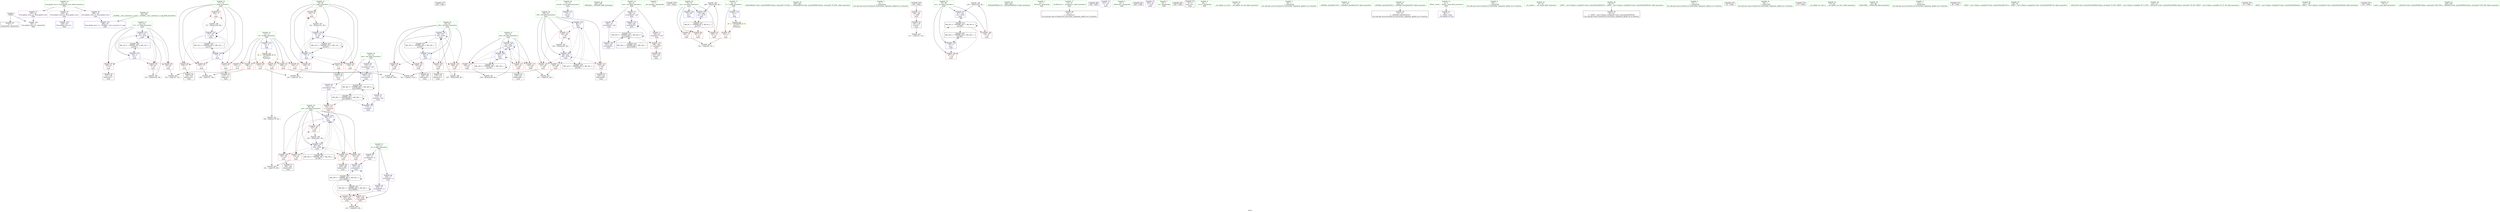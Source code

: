 digraph "SVFG" {
	label="SVFG";

	Node0x55aa96097b70 [shape=record,color=grey,label="{NodeID: 0\nNullPtr}"];
	Node0x55aa96097b70 -> Node0x55aa960b64d0[style=solid];
	Node0x55aa96097b70 -> Node0x55aa960bc410[style=solid];
	Node0x55aa960b6770 [shape=record,color=red,label="{NodeID: 97\n156\<--81\n\<--i17\nmain\n}"];
	Node0x55aa960b6770 -> Node0x55aa960b78f0[style=solid];
	Node0x55aa9609a630 [shape=record,color=green,label="{NodeID: 14\n11\<--12\nN\<--N_field_insensitive\nGlob }"];
	Node0x55aa9609a630 -> Node0x55aa960b8d00[style=solid];
	Node0x55aa9609a630 -> Node0x55aa960b8dd0[style=solid];
	Node0x55aa9609a630 -> Node0x55aa960b8ea0[style=solid];
	Node0x55aa9609a630 -> Node0x55aa960b8f70[style=solid];
	Node0x55aa9609a630 -> Node0x55aa960b9040[style=solid];
	Node0x55aa9609a630 -> Node0x55aa960b9110[style=solid];
	Node0x55aa9609a630 -> Node0x55aa960bc110[style=solid];
	Node0x55aa960e2500 [shape=record,color=black,label="{NodeID: 277\n248 = PHI()\n}"];
	Node0x55aa960b9e90 [shape=record,color=grey,label="{NodeID: 194\n163 = Binary(162, 98, )\n}"];
	Node0x55aa960b9e90 -> Node0x55aa960bcd30[style=solid];
	Node0x55aa960b72d0 [shape=record,color=red,label="{NodeID: 111\n220\<--89\n\<--i50\nmain\n}"];
	Node0x55aa960b72d0 -> Node0x55aa960ba910[style=solid];
	Node0x55aa96098e60 [shape=record,color=green,label="{NodeID: 28\n73\<--74\nretval\<--retval_field_insensitive\nmain\n}"];
	Node0x55aa96098e60 -> Node0x55aa960bc510[style=solid];
	Node0x55aa960c2540 [shape=record,color=grey,label="{NodeID: 208\n231 = cmp(226, 230, )\n}"];
	Node0x55aa960bc310 [shape=record,color=blue,label="{NodeID: 125\n296\<--30\nllvm.global_ctors_1\<--_GLOBAL__sub_I_marcina_0_1.cpp\nGlob }"];
	Node0x55aa960b60d0 [shape=record,color=green,label="{NodeID: 42\n253\<--254\n_ZNSolsEi\<--_ZNSolsEi_field_insensitive\n}"];
	Node0x55aa960bced0 [shape=record,color=blue,label="{NodeID: 139\n85\<--175\nj30\<--\nmain\n}"];
	Node0x55aa960bced0 -> Node0x55aa960b6c50[style=dashed];
	Node0x55aa960bced0 -> Node0x55aa960b6d20[style=dashed];
	Node0x55aa960bced0 -> Node0x55aa960b6df0[style=dashed];
	Node0x55aa960bced0 -> Node0x55aa960b6ec0[style=dashed];
	Node0x55aa960bced0 -> Node0x55aa960b6f90[style=dashed];
	Node0x55aa960bced0 -> Node0x55aa960bced0[style=dashed];
	Node0x55aa960bced0 -> Node0x55aa960bd140[style=dashed];
	Node0x55aa960bced0 -> Node0x55aa960cea20[style=dashed];
	Node0x55aa960b79c0 [shape=record,color=black,label="{NodeID: 56\n173\<--172\nidxprom31\<--\nmain\n}"];
	Node0x55aa960b8520 [shape=record,color=purple,label="{NodeID: 70\n158\<--20\narrayidx22\<--wol\nmain\n}"];
	Node0x55aa960b8520 -> Node0x55aa960bcc60[style=solid];
	Node0x55aa960b9110 [shape=record,color=red,label="{NodeID: 84\n214\<--11\n\<--N\nmain\n}"];
	Node0x55aa960b9110 -> Node0x55aa960c2240[style=solid];
	Node0x55aa96096c80 [shape=record,color=green,label="{NodeID: 1\n7\<--1\n__dso_handle\<--dummyObj\nGlob }"];
	Node0x55aa960b6840 [shape=record,color=red,label="{NodeID: 98\n162\<--81\n\<--i17\nmain\n}"];
	Node0x55aa960b6840 -> Node0x55aa960b9e90[style=solid];
	Node0x55aa9609a700 [shape=record,color=green,label="{NodeID: 15\n13\<--14\np\<--p_field_insensitive\nGlob }"];
	Node0x55aa9609a700 -> Node0x55aa960b8040[style=solid];
	Node0x55aa9609a700 -> Node0x55aa960b8110[style=solid];
	Node0x55aa9609a700 -> Node0x55aa960b81e0[style=solid];
	Node0x55aa960e2660 [shape=record,color=black,label="{NodeID: 278\n252 = PHI()\n}"];
	Node0x55aa960ba010 [shape=record,color=grey,label="{NodeID: 195\n266 = Binary(265, 98, )\n}"];
	Node0x55aa960ba010 -> Node0x55aa960bd7c0[style=solid];
	Node0x55aa960b73a0 [shape=record,color=red,label="{NodeID: 112\n223\<--89\n\<--i50\nmain\n}"];
	Node0x55aa960b73a0 -> Node0x55aa960b7dd0[style=solid];
	Node0x55aa96098f30 [shape=record,color=green,label="{NodeID: 29\n75\<--76\ncas\<--cas_field_insensitive\nmain\n}"];
	Node0x55aa96098f30 -> Node0x55aa960b91e0[style=solid];
	Node0x55aa96098f30 -> Node0x55aa960b92b0[style=solid];
	Node0x55aa96098f30 -> Node0x55aa960b9380[style=solid];
	Node0x55aa96098f30 -> Node0x55aa960bc5e0[style=solid];
	Node0x55aa96098f30 -> Node0x55aa960bd7c0[style=solid];
	Node0x55aa960bc410 [shape=record,color=blue, style = dotted,label="{NodeID: 126\n297\<--3\nllvm.global_ctors_2\<--dummyVal\nGlob }"];
	Node0x55aa960b61d0 [shape=record,color=green,label="{NodeID: 43\n260\<--261\n_ZSt4endlIcSt11char_traitsIcEERSt13basic_ostreamIT_T0_ES6_\<--_ZSt4endlIcSt11char_traitsIcEERSt13basic_ostreamIT_T0_ES6__field_insensitive\n}"];
	Node0x55aa960cd120 [shape=record,color=black,label="{NodeID: 223\nMR_8V_3 = PHI(MR_8V_4, MR_8V_2, )\npts\{76 \}\n}"];
	Node0x55aa960cd120 -> Node0x55aa960b91e0[style=dashed];
	Node0x55aa960cd120 -> Node0x55aa960b92b0[style=dashed];
	Node0x55aa960cd120 -> Node0x55aa960b9380[style=dashed];
	Node0x55aa960cd120 -> Node0x55aa960bd7c0[style=dashed];
	Node0x55aa960bcfa0 [shape=record,color=blue,label="{NodeID: 140\n191\<--193\narrayidx40\<--\nmain\n}"];
	Node0x55aa960bcfa0 -> Node0x55aa960c9a20[style=dashed];
	Node0x55aa960b7a90 [shape=record,color=black,label="{NodeID: 57\n184\<--183\nidxprom36\<--\nmain\n}"];
	Node0x55aa960b85f0 [shape=record,color=purple,label="{NodeID: 71\n185\<--20\narrayidx37\<--wol\nmain\n}"];
	Node0x55aa960b85f0 -> Node0x55aa960bbda0[style=solid];
	Node0x55aa960b91e0 [shape=record,color=red,label="{NodeID: 85\n100\<--75\n\<--cas\nmain\n}"];
	Node0x55aa960b91e0 -> Node0x55aa960c1f40[style=solid];
	Node0x55aa96097ed0 [shape=record,color=green,label="{NodeID: 2\n9\<--1\n\<--dummyObj\nCan only get source location for instruction, argument, global var or function.}"];
	Node0x55aa960b6910 [shape=record,color=red,label="{NodeID: 99\n168\<--83\n\<--i26\nmain\n}"];
	Node0x55aa960b6910 -> Node0x55aa960ba610[style=solid];
	Node0x55aa96099950 [shape=record,color=green,label="{NodeID: 16\n15\<--16\nlast\<--last_field_insensitive\nGlob }"];
	Node0x55aa96099950 -> Node0x55aa960b82b0[style=solid];
	Node0x55aa96099950 -> Node0x55aa960b8380[style=solid];
	Node0x55aa96099950 -> Node0x55aa960b8450[style=solid];
	Node0x55aa960e2760 [shape=record,color=black,label="{NodeID: 279\n126 = PHI()\n}"];
	Node0x55aa960e2760 -> Node0x55aa960bbc00[style=solid];
	Node0x55aa960ba190 [shape=record,color=grey,label="{NodeID: 196\n234 = Binary(233, 98, )\n}"];
	Node0x55aa960ba190 -> Node0x55aa960bd550[style=solid];
	Node0x55aa960b7470 [shape=record,color=red,label="{NodeID: 113\n243\<--89\n\<--i50\nmain\n}"];
	Node0x55aa960b7470 -> Node0x55aa960b9b90[style=solid];
	Node0x55aa96099000 [shape=record,color=green,label="{NodeID: 30\n77\<--78\ni\<--i_field_insensitive\nmain\n}"];
	Node0x55aa96099000 -> Node0x55aa960b9450[style=solid];
	Node0x55aa96099000 -> Node0x55aa960b9520[style=solid];
	Node0x55aa96099000 -> Node0x55aa960b95f0[style=solid];
	Node0x55aa96099000 -> Node0x55aa960b96c0[style=solid];
	Node0x55aa96099000 -> Node0x55aa960bc6b0[style=solid];
	Node0x55aa96099000 -> Node0x55aa960bcac0[style=solid];
	Node0x55aa960bc510 [shape=record,color=blue,label="{NodeID: 127\n73\<--9\nretval\<--\nmain\n}"];
	Node0x55aa960b62d0 [shape=record,color=green,label="{NodeID: 44\n262\<--263\n_ZNSolsEPFRSoS_E\<--_ZNSolsEPFRSoS_E_field_insensitive\n}"];
	Node0x55aa960cd620 [shape=record,color=black,label="{NodeID: 224\nMR_10V_2 = PHI(MR_10V_4, MR_10V_1, )\npts\{78 \}\n}"];
	Node0x55aa960cd620 -> Node0x55aa960bc6b0[style=dashed];
	Node0x55aa960bd070 [shape=record,color=blue,label="{NodeID: 141\n197\<--194\narrayidx42\<--\nmain\n}"];
	Node0x55aa960bd070 -> Node0x55aa960d1120[style=dashed];
	Node0x55aa960b7b60 [shape=record,color=black,label="{NodeID: 58\n187\<--186\ntobool\<--\nmain\n}"];
	Node0x55aa960b86c0 [shape=record,color=purple,label="{NodeID: 72\n191\<--20\narrayidx40\<--wol\nmain\n}"];
	Node0x55aa960b86c0 -> Node0x55aa960bcfa0[style=solid];
	Node0x55aa960b92b0 [shape=record,color=red,label="{NodeID: 86\n251\<--75\n\<--cas\nmain\n}"];
	Node0x55aa96098970 [shape=record,color=green,label="{NodeID: 3\n22\<--1\n_ZSt3cin\<--dummyObj\nGlob }"];
	Node0x55aa960b69e0 [shape=record,color=red,label="{NodeID: 100\n172\<--83\n\<--i26\nmain\n}"];
	Node0x55aa960b69e0 -> Node0x55aa960b79c0[style=solid];
	Node0x55aa96099a20 [shape=record,color=green,label="{NodeID: 17\n17\<--19\n_Z1sB5cxx11\<--_Z1sB5cxx11_field_insensitive\nGlob }"];
	Node0x55aa96099a20 -> Node0x55aa960994b0[style=solid];
	Node0x55aa960e2860 [shape=record,color=black,label="{NodeID: 280\n256 = PHI()\n}"];
	Node0x55aa960ba310 [shape=record,color=grey,label="{NodeID: 197\n239 = Binary(238, 98, )\n}"];
	Node0x55aa960ba310 -> Node0x55aa960bd620[style=solid];
	Node0x55aa960b7540 [shape=record,color=red,label="{NodeID: 114\n219\<--91\n\<--j54\nmain\n}"];
	Node0x55aa960b7540 -> Node0x55aa960ba910[style=solid];
	Node0x55aa960990d0 [shape=record,color=green,label="{NodeID: 31\n79\<--80\nj\<--j_field_insensitive\nmain\n}"];
	Node0x55aa960990d0 -> Node0x55aa960b9790[style=solid];
	Node0x55aa960990d0 -> Node0x55aa960b9860[style=solid];
	Node0x55aa960990d0 -> Node0x55aa960b9930[style=solid];
	Node0x55aa960990d0 -> Node0x55aa960b9a00[style=solid];
	Node0x55aa960990d0 -> Node0x55aa960bc850[style=solid];
	Node0x55aa960990d0 -> Node0x55aa960bc9f0[style=solid];
	Node0x55aa960bc5e0 [shape=record,color=blue,label="{NodeID: 128\n75\<--98\ncas\<--\nmain\n}"];
	Node0x55aa960bc5e0 -> Node0x55aa960cd120[style=dashed];
	Node0x55aa960b63d0 [shape=record,color=green,label="{NodeID: 45\n30\<--290\n_GLOBAL__sub_I_marcina_0_1.cpp\<--_GLOBAL__sub_I_marcina_0_1.cpp_field_insensitive\n}"];
	Node0x55aa960b63d0 -> Node0x55aa960bc310[style=solid];
	Node0x55aa960cdb20 [shape=record,color=black,label="{NodeID: 225\nMR_12V_2 = PHI(MR_12V_3, MR_12V_1, )\npts\{80 \}\n}"];
	Node0x55aa960cdb20 -> Node0x55aa960bc850[style=dashed];
	Node0x55aa960cdb20 -> Node0x55aa960cdb20[style=dashed];
	Node0x55aa960bd140 [shape=record,color=blue,label="{NodeID: 142\n85\<--202\nj30\<--inc45\nmain\n}"];
	Node0x55aa960bd140 -> Node0x55aa960b6c50[style=dashed];
	Node0x55aa960bd140 -> Node0x55aa960b6d20[style=dashed];
	Node0x55aa960bd140 -> Node0x55aa960b6df0[style=dashed];
	Node0x55aa960bd140 -> Node0x55aa960b6ec0[style=dashed];
	Node0x55aa960bd140 -> Node0x55aa960b6f90[style=dashed];
	Node0x55aa960bd140 -> Node0x55aa960bced0[style=dashed];
	Node0x55aa960bd140 -> Node0x55aa960bd140[style=dashed];
	Node0x55aa960bd140 -> Node0x55aa960cea20[style=dashed];
	Node0x55aa960b7c30 [shape=record,color=black,label="{NodeID: 59\n190\<--189\nidxprom39\<--\nmain\n}"];
	Node0x55aa960b8790 [shape=record,color=purple,label="{NodeID: 73\n247\<--24\n\<--.str\nmain\n}"];
	Node0x55aa960b9380 [shape=record,color=red,label="{NodeID: 87\n265\<--75\n\<--cas\nmain\n}"];
	Node0x55aa960b9380 -> Node0x55aa960ba010[style=solid];
	Node0x55aa96097d10 [shape=record,color=green,label="{NodeID: 4\n23\<--1\n_ZSt4cout\<--dummyObj\nGlob }"];
	Node0x55aa960b6ab0 [shape=record,color=red,label="{NodeID: 101\n195\<--83\n\<--i26\nmain\n}"];
	Node0x55aa960b6ab0 -> Node0x55aa960b7d00[style=solid];
	Node0x55aa96099af0 [shape=record,color=green,label="{NodeID: 18\n20\<--21\nwol\<--wol_field_insensitive\nGlob }"];
	Node0x55aa96099af0 -> Node0x55aa960b8520[style=solid];
	Node0x55aa96099af0 -> Node0x55aa960b85f0[style=solid];
	Node0x55aa96099af0 -> Node0x55aa960b86c0[style=solid];
	Node0x55aa960e2960 [shape=record,color=black,label="{NodeID: 281\n258 = PHI()\n}"];
	Node0x55aa960ba490 [shape=record,color=grey,label="{NodeID: 198\n147 = Binary(146, 98, )\n}"];
	Node0x55aa960ba490 -> Node0x55aa960bcac0[style=solid];
	Node0x55aa960b7610 [shape=record,color=red,label="{NodeID: 115\n227\<--91\n\<--j54\nmain\n}"];
	Node0x55aa960b7610 -> Node0x55aa960b7ea0[style=solid];
	Node0x55aa960991a0 [shape=record,color=green,label="{NodeID: 32\n81\<--82\ni17\<--i17_field_insensitive\nmain\n}"];
	Node0x55aa960991a0 -> Node0x55aa960b66a0[style=solid];
	Node0x55aa960991a0 -> Node0x55aa960b6770[style=solid];
	Node0x55aa960991a0 -> Node0x55aa960b6840[style=solid];
	Node0x55aa960991a0 -> Node0x55aa960bcb90[style=solid];
	Node0x55aa960991a0 -> Node0x55aa960bcd30[style=solid];
	Node0x55aa960c9a20 [shape=record,color=black,label="{NodeID: 212\nMR_30V_5 = PHI(MR_30V_7, MR_30V_3, )\npts\{210000 \}\n}"];
	Node0x55aa960c9a20 -> Node0x55aa960bbda0[style=dashed];
	Node0x55aa960c9a20 -> Node0x55aa960bcfa0[style=dashed];
	Node0x55aa960c9a20 -> Node0x55aa960c9a20[style=dashed];
	Node0x55aa960c9a20 -> Node0x55aa960d0c20[style=dashed];
	Node0x55aa960bc6b0 [shape=record,color=blue,label="{NodeID: 129\n77\<--9\ni\<--\nmain\n}"];
	Node0x55aa960bc6b0 -> Node0x55aa960b9450[style=dashed];
	Node0x55aa960bc6b0 -> Node0x55aa960b9520[style=dashed];
	Node0x55aa960bc6b0 -> Node0x55aa960b95f0[style=dashed];
	Node0x55aa960bc6b0 -> Node0x55aa960b96c0[style=dashed];
	Node0x55aa960bc6b0 -> Node0x55aa960bcac0[style=dashed];
	Node0x55aa960bc6b0 -> Node0x55aa960cd620[style=dashed];
	Node0x55aa960b64d0 [shape=record,color=black,label="{NodeID: 46\n2\<--3\ndummyVal\<--dummyVal\n}"];
	Node0x55aa960ce020 [shape=record,color=black,label="{NodeID: 226\nMR_14V_2 = PHI(MR_14V_4, MR_14V_1, )\npts\{82 \}\n}"];
	Node0x55aa960ce020 -> Node0x55aa960bcb90[style=dashed];
	Node0x55aa960bd210 [shape=record,color=blue,label="{NodeID: 143\n83\<--207\ni26\<--inc48\nmain\n}"];
	Node0x55aa960bd210 -> Node0x55aa960b6910[style=dashed];
	Node0x55aa960bd210 -> Node0x55aa960b69e0[style=dashed];
	Node0x55aa960bd210 -> Node0x55aa960b6ab0[style=dashed];
	Node0x55aa960bd210 -> Node0x55aa960b6b80[style=dashed];
	Node0x55aa960bd210 -> Node0x55aa960bd210[style=dashed];
	Node0x55aa960bd210 -> Node0x55aa960ce520[style=dashed];
	Node0x55aa960b7d00 [shape=record,color=black,label="{NodeID: 60\n196\<--195\nidxprom41\<--\nmain\n}"];
	Node0x55aa960d2a20 [shape=record,color=black,label="{NodeID: 240\nMR_28V_5 = PHI(MR_28V_7, MR_28V_4, )\npts\{160000 \}\n}"];
	Node0x55aa960d2a20 -> Node0x55aa960bbcd0[style=dashed];
	Node0x55aa960d2a20 -> Node0x55aa960bc780[style=dashed];
	Node0x55aa960d2a20 -> Node0x55aa960bc920[style=dashed];
	Node0x55aa960d2a20 -> Node0x55aa960d0b30[style=dashed];
	Node0x55aa960d2a20 -> Node0x55aa960d2a20[style=dashed];
	Node0x55aa960b8860 [shape=record,color=purple,label="{NodeID: 74\n255\<--26\n\<--.str.2\nmain\n}"];
	Node0x55aa960b9450 [shape=record,color=red,label="{NodeID: 88\n107\<--77\n\<--i\nmain\n}"];
	Node0x55aa960b9450 -> Node0x55aa960c1dc0[style=solid];
	Node0x55aa96098380 [shape=record,color=green,label="{NodeID: 5\n24\<--1\n.str\<--dummyObj\nGlob }"];
	Node0x55aa960b6b80 [shape=record,color=red,label="{NodeID: 102\n206\<--83\n\<--i26\nmain\n}"];
	Node0x55aa960b6b80 -> Node0x55aa960bfa30[style=solid];
	Node0x55aa96099bc0 [shape=record,color=green,label="{NodeID: 19\n28\<--32\nllvm.global_ctors\<--llvm.global_ctors_field_insensitive\nGlob }"];
	Node0x55aa96099bc0 -> Node0x55aa960b8930[style=solid];
	Node0x55aa96099bc0 -> Node0x55aa960b8a30[style=solid];
	Node0x55aa96099bc0 -> Node0x55aa960b8b30[style=solid];
	Node0x55aa960e2a60 [shape=record,color=black,label="{NodeID: 282\n259 = PHI()\n}"];
	Node0x55aa960ba610 [shape=record,color=grey,label="{NodeID: 199\n170 = cmp(168, 169, )\n}"];
	Node0x55aa960bbb30 [shape=record,color=red,label="{NodeID: 116\n238\<--91\n\<--j54\nmain\n}"];
	Node0x55aa960bbb30 -> Node0x55aa960ba310[style=solid];
	Node0x55aa96099270 [shape=record,color=green,label="{NodeID: 33\n83\<--84\ni26\<--i26_field_insensitive\nmain\n}"];
	Node0x55aa96099270 -> Node0x55aa960b6910[style=solid];
	Node0x55aa96099270 -> Node0x55aa960b69e0[style=solid];
	Node0x55aa96099270 -> Node0x55aa960b6ab0[style=solid];
	Node0x55aa96099270 -> Node0x55aa960b6b80[style=solid];
	Node0x55aa96099270 -> Node0x55aa960bce00[style=solid];
	Node0x55aa96099270 -> Node0x55aa960bd210[style=solid];
	Node0x55aa960c9f20 [shape=record,color=black,label="{NodeID: 213\nMR_20V_5 = PHI(MR_20V_7, MR_20V_4, )\npts\{88 \}\n}"];
	Node0x55aa960c9f20 -> Node0x55aa960b7060[style=dashed];
	Node0x55aa960c9f20 -> Node0x55aa960b7130[style=dashed];
	Node0x55aa960c9f20 -> Node0x55aa960bd550[style=dashed];
	Node0x55aa960c9f20 -> Node0x55aa960c9f20[style=dashed];
	Node0x55aa960c9f20 -> Node0x55aa960cef20[style=dashed];
	Node0x55aa960bc780 [shape=record,color=blue,label="{NodeID: 130\n113\<--9\narrayidx\<--\nmain\n}"];
	Node0x55aa960bc780 -> Node0x55aa960d2a20[style=dashed];
	Node0x55aa960b65d0 [shape=record,color=black,label="{NodeID: 47\n72\<--9\nmain_ret\<--\nmain\n}"];
	Node0x55aa960ce520 [shape=record,color=black,label="{NodeID: 227\nMR_16V_2 = PHI(MR_16V_4, MR_16V_1, )\npts\{84 \}\n}"];
	Node0x55aa960ce520 -> Node0x55aa960bce00[style=dashed];
	Node0x55aa960bd2e0 [shape=record,color=blue,label="{NodeID: 144\n87\<--9\nres\<--\nmain\n}"];
	Node0x55aa960bd2e0 -> Node0x55aa960b7130[style=dashed];
	Node0x55aa960bd2e0 -> Node0x55aa960c9f20[style=dashed];
	Node0x55aa960bd2e0 -> Node0x55aa960cef20[style=dashed];
	Node0x55aa960b7dd0 [shape=record,color=black,label="{NodeID: 61\n224\<--223\nidxprom58\<--\nmain\n}"];
	Node0x55aa960b8930 [shape=record,color=purple,label="{NodeID: 75\n295\<--28\nllvm.global_ctors_0\<--llvm.global_ctors\nGlob }"];
	Node0x55aa960b8930 -> Node0x55aa960bc210[style=solid];
	Node0x55aa960b9520 [shape=record,color=red,label="{NodeID: 89\n111\<--77\n\<--i\nmain\n}"];
	Node0x55aa960b9520 -> Node0x55aa960997b0[style=solid];
	Node0x55aa96098410 [shape=record,color=green,label="{NodeID: 6\n26\<--1\n.str.2\<--dummyObj\nGlob }"];
	Node0x55aa960b6c50 [shape=record,color=red,label="{NodeID: 103\n178\<--85\n\<--j30\nmain\n}"];
	Node0x55aa960b6c50 -> Node0x55aa960ba790[style=solid];
	Node0x55aa96099c90 [shape=record,color=green,label="{NodeID: 20\n33\<--34\n__cxx_global_var_init\<--__cxx_global_var_init_field_insensitive\n}"];
	Node0x55aa960ba790 [shape=record,color=grey,label="{NodeID: 200\n181 = cmp(178, 180, )\n}"];
	Node0x55aa960bbc00 [shape=record,color=red,label="{NodeID: 117\n129\<--126\n\<--call9\nmain\n}"];
	Node0x55aa960bbc00 -> Node0x55aa960b7750[style=solid];
	Node0x55aa96099340 [shape=record,color=green,label="{NodeID: 34\n85\<--86\nj30\<--j30_field_insensitive\nmain\n}"];
	Node0x55aa96099340 -> Node0x55aa960b6c50[style=solid];
	Node0x55aa96099340 -> Node0x55aa960b6d20[style=solid];
	Node0x55aa96099340 -> Node0x55aa960b6df0[style=solid];
	Node0x55aa96099340 -> Node0x55aa960b6ec0[style=solid];
	Node0x55aa96099340 -> Node0x55aa960b6f90[style=solid];
	Node0x55aa96099340 -> Node0x55aa960bced0[style=solid];
	Node0x55aa96099340 -> Node0x55aa960bd140[style=solid];
	Node0x55aa960bc850 [shape=record,color=blue,label="{NodeID: 131\n79\<--9\nj\<--\nmain\n}"];
	Node0x55aa960bc850 -> Node0x55aa960b9790[style=dashed];
	Node0x55aa960bc850 -> Node0x55aa960b9860[style=dashed];
	Node0x55aa960bc850 -> Node0x55aa960b9930[style=dashed];
	Node0x55aa960bc850 -> Node0x55aa960b9a00[style=dashed];
	Node0x55aa960bc850 -> Node0x55aa960bc850[style=dashed];
	Node0x55aa960bc850 -> Node0x55aa960bc9f0[style=dashed];
	Node0x55aa960bc850 -> Node0x55aa960cdb20[style=dashed];
	Node0x55aa960994b0 [shape=record,color=black,label="{NodeID: 48\n18\<--17\n\<--_Z1sB5cxx11\nCan only get source location for instruction, argument, global var or function.}"];
	Node0x55aa960cea20 [shape=record,color=black,label="{NodeID: 228\nMR_18V_2 = PHI(MR_18V_3, MR_18V_1, )\npts\{86 \}\n}"];
	Node0x55aa960cea20 -> Node0x55aa960bced0[style=dashed];
	Node0x55aa960cea20 -> Node0x55aa960cea20[style=dashed];
	Node0x55aa960bd3b0 [shape=record,color=blue,label="{NodeID: 145\n89\<--9\ni50\<--\nmain\n}"];
	Node0x55aa960bd3b0 -> Node0x55aa960b7200[style=dashed];
	Node0x55aa960bd3b0 -> Node0x55aa960b72d0[style=dashed];
	Node0x55aa960bd3b0 -> Node0x55aa960b73a0[style=dashed];
	Node0x55aa960bd3b0 -> Node0x55aa960b7470[style=dashed];
	Node0x55aa960bd3b0 -> Node0x55aa960bd6f0[style=dashed];
	Node0x55aa960bd3b0 -> Node0x55aa960cf420[style=dashed];
	Node0x55aa960b7ea0 [shape=record,color=black,label="{NodeID: 62\n228\<--227\nidxprom60\<--\nmain\n}"];
	Node0x55aa960d3420 [shape=record,color=yellow,style=double,label="{NodeID: 242\n2V_1 = ENCHI(MR_2V_0)\npts\{10 \}\nFun[main]}"];
	Node0x55aa960d3420 -> Node0x55aa960b8c30[style=dashed];
	Node0x55aa960b8a30 [shape=record,color=purple,label="{NodeID: 76\n296\<--28\nllvm.global_ctors_1\<--llvm.global_ctors\nGlob }"];
	Node0x55aa960b8a30 -> Node0x55aa960bc310[style=solid];
	Node0x55aa960b95f0 [shape=record,color=red,label="{NodeID: 90\n135\<--77\n\<--i\nmain\n}"];
	Node0x55aa960b95f0 -> Node0x55aa960b7820[style=solid];
	Node0x55aa96097fc0 [shape=record,color=green,label="{NodeID: 7\n29\<--1\n\<--dummyObj\nCan only get source location for instruction, argument, global var or function.}"];
	Node0x55aa960b6d20 [shape=record,color=red,label="{NodeID: 104\n183\<--85\n\<--j30\nmain\n}"];
	Node0x55aa960b6d20 -> Node0x55aa960b7a90[style=solid];
	Node0x55aa96099d60 [shape=record,color=green,label="{NodeID: 21\n37\<--38\n_ZNSt8ios_base4InitC1Ev\<--_ZNSt8ios_base4InitC1Ev_field_insensitive\n}"];
	Node0x55aa960ba910 [shape=record,color=grey,label="{NodeID: 201\n221 = cmp(219, 220, )\n}"];
	Node0x55aa960bbcd0 [shape=record,color=red,label="{NodeID: 118\n175\<--174\n\<--arrayidx32\nmain\n}"];
	Node0x55aa960bbcd0 -> Node0x55aa960bced0[style=solid];
	Node0x55aa960b5b70 [shape=record,color=green,label="{NodeID: 35\n87\<--88\nres\<--res_field_insensitive\nmain\n}"];
	Node0x55aa960b5b70 -> Node0x55aa960b7060[style=solid];
	Node0x55aa960b5b70 -> Node0x55aa960b7130[style=solid];
	Node0x55aa960b5b70 -> Node0x55aa960bd2e0[style=solid];
	Node0x55aa960b5b70 -> Node0x55aa960bd550[style=solid];
	Node0x55aa960bc920 [shape=record,color=blue,label="{NodeID: 132\n137\<--134\narrayidx13\<--\nmain\n}"];
	Node0x55aa960bc920 -> Node0x55aa960d2a20[style=dashed];
	Node0x55aa960995b0 [shape=record,color=black,label="{NodeID: 49\n41\<--42\n\<--_ZNSt8ios_base4InitD1Ev\nCan only get source location for instruction, argument, global var or function.}"];
	Node0x55aa960cef20 [shape=record,color=black,label="{NodeID: 229\nMR_20V_2 = PHI(MR_20V_4, MR_20V_1, )\npts\{88 \}\n}"];
	Node0x55aa960cef20 -> Node0x55aa960bd2e0[style=dashed];
	Node0x55aa960bd480 [shape=record,color=blue,label="{NodeID: 146\n91\<--9\nj54\<--\nmain\n}"];
	Node0x55aa960bd480 -> Node0x55aa960b7540[style=dashed];
	Node0x55aa960bd480 -> Node0x55aa960b7610[style=dashed];
	Node0x55aa960bd480 -> Node0x55aa960bbb30[style=dashed];
	Node0x55aa960bd480 -> Node0x55aa960bd480[style=dashed];
	Node0x55aa960bd480 -> Node0x55aa960bd620[style=dashed];
	Node0x55aa960bd480 -> Node0x55aa960cf920[style=dashed];
	Node0x55aa960b7f70 [shape=record,color=purple,label="{NodeID: 63\n39\<--4\n\<--_ZStL8__ioinit\n__cxx_global_var_init\n}"];
	Node0x55aa960d3f40 [shape=record,color=yellow,style=double,label="{NodeID: 243\n4V_1 = ENCHI(MR_4V_0)\npts\{12 \}\nFun[main]}"];
	Node0x55aa960d3f40 -> Node0x55aa960b8d00[style=dashed];
	Node0x55aa960d3f40 -> Node0x55aa960b8dd0[style=dashed];
	Node0x55aa960d3f40 -> Node0x55aa960b8ea0[style=dashed];
	Node0x55aa960d3f40 -> Node0x55aa960b8f70[style=dashed];
	Node0x55aa960d3f40 -> Node0x55aa960b9040[style=dashed];
	Node0x55aa960d3f40 -> Node0x55aa960b9110[style=dashed];
	Node0x55aa960b8b30 [shape=record,color=purple,label="{NodeID: 77\n297\<--28\nllvm.global_ctors_2\<--llvm.global_ctors\nGlob }"];
	Node0x55aa960b8b30 -> Node0x55aa960bc410[style=solid];
	Node0x55aa960b96c0 [shape=record,color=red,label="{NodeID: 91\n146\<--77\n\<--i\nmain\n}"];
	Node0x55aa960b96c0 -> Node0x55aa960ba490[style=solid];
	Node0x55aa96098050 [shape=record,color=green,label="{NodeID: 8\n98\<--1\n\<--dummyObj\nCan only get source location for instruction, argument, global var or function.}"];
	Node0x55aa960b6df0 [shape=record,color=red,label="{NodeID: 105\n189\<--85\n\<--j30\nmain\n}"];
	Node0x55aa960b6df0 -> Node0x55aa960b7c30[style=solid];
	Node0x55aa96099e30 [shape=record,color=green,label="{NodeID: 22\n43\<--44\n__cxa_atexit\<--__cxa_atexit_field_insensitive\n}"];
	Node0x55aa960c1c80 [shape=record,color=grey,label="{NodeID: 202\n154 = cmp(152, 153, )\n}"];
	Node0x55aa960bbda0 [shape=record,color=red,label="{NodeID: 119\n186\<--185\n\<--arrayidx37\nmain\n}"];
	Node0x55aa960bbda0 -> Node0x55aa960b7b60[style=solid];
	Node0x55aa960b5c00 [shape=record,color=green,label="{NodeID: 36\n89\<--90\ni50\<--i50_field_insensitive\nmain\n}"];
	Node0x55aa960b5c00 -> Node0x55aa960b7200[style=solid];
	Node0x55aa960b5c00 -> Node0x55aa960b72d0[style=solid];
	Node0x55aa960b5c00 -> Node0x55aa960b73a0[style=solid];
	Node0x55aa960b5c00 -> Node0x55aa960b7470[style=solid];
	Node0x55aa960b5c00 -> Node0x55aa960bd3b0[style=solid];
	Node0x55aa960b5c00 -> Node0x55aa960bd6f0[style=solid];
	Node0x55aa960bc9f0 [shape=record,color=blue,label="{NodeID: 133\n79\<--142\nj\<--inc\nmain\n}"];
	Node0x55aa960bc9f0 -> Node0x55aa960b9790[style=dashed];
	Node0x55aa960bc9f0 -> Node0x55aa960b9860[style=dashed];
	Node0x55aa960bc9f0 -> Node0x55aa960b9930[style=dashed];
	Node0x55aa960bc9f0 -> Node0x55aa960b9a00[style=dashed];
	Node0x55aa960bc9f0 -> Node0x55aa960bc850[style=dashed];
	Node0x55aa960bc9f0 -> Node0x55aa960bc9f0[style=dashed];
	Node0x55aa960bc9f0 -> Node0x55aa960cdb20[style=dashed];
	Node0x55aa960996b0 [shape=record,color=black,label="{NodeID: 50\n62\<--63\n\<--_ZNSt7__cxx1112basic_stringIcSt11char_traitsIcESaIcEED1Ev\nCan only get source location for instruction, argument, global var or function.}"];
	Node0x55aa960cf420 [shape=record,color=black,label="{NodeID: 230\nMR_22V_2 = PHI(MR_22V_4, MR_22V_1, )\npts\{90 \}\n}"];
	Node0x55aa960cf420 -> Node0x55aa960bd3b0[style=dashed];
	Node0x55aa960bd550 [shape=record,color=blue,label="{NodeID: 147\n87\<--234\nres\<--inc64\nmain\n}"];
	Node0x55aa960bd550 -> Node0x55aa960c9f20[style=dashed];
	Node0x55aa960b8040 [shape=record,color=purple,label="{NodeID: 64\n197\<--13\narrayidx42\<--p\nmain\n}"];
	Node0x55aa960b8040 -> Node0x55aa960bd070[style=solid];
	Node0x55aa960b8c30 [shape=record,color=red,label="{NodeID: 78\n101\<--8\n\<--T\nmain\n}"];
	Node0x55aa960b8c30 -> Node0x55aa960c1f40[style=solid];
	Node0x55aa960b9790 [shape=record,color=red,label="{NodeID: 92\n120\<--79\n\<--j\nmain\n}"];
	Node0x55aa960b9790 -> Node0x55aa960c20c0[style=solid];
	Node0x55aa96098120 [shape=record,color=green,label="{NodeID: 9\n132\<--1\n\<--dummyObj\nCan only get source location for instruction, argument, global var or function.}"];
	Node0x55aa95e3bfc0 [shape=record,color=black,label="{NodeID: 272\n94 = PHI()\n}"];
	Node0x55aa960bf8b0 [shape=record,color=grey,label="{NodeID: 189\n202 = Binary(201, 98, )\n}"];
	Node0x55aa960bf8b0 -> Node0x55aa960bd140[style=solid];
	Node0x55aa960b6ec0 [shape=record,color=red,label="{NodeID: 106\n194\<--85\n\<--j30\nmain\n}"];
	Node0x55aa960b6ec0 -> Node0x55aa960bd070[style=solid];
	Node0x55aa96099f00 [shape=record,color=green,label="{NodeID: 23\n42\<--48\n_ZNSt8ios_base4InitD1Ev\<--_ZNSt8ios_base4InitD1Ev_field_insensitive\n}"];
	Node0x55aa96099f00 -> Node0x55aa960995b0[style=solid];
	Node0x55aa960c1dc0 [shape=record,color=grey,label="{NodeID: 203\n109 = cmp(107, 108, )\n}"];
	Node0x55aa960bbe70 [shape=record,color=red,label="{NodeID: 120\n226\<--225\n\<--arrayidx59\nmain\n}"];
	Node0x55aa960bbe70 -> Node0x55aa960c2540[style=solid];
	Node0x55aa960b5c90 [shape=record,color=green,label="{NodeID: 37\n91\<--92\nj54\<--j54_field_insensitive\nmain\n}"];
	Node0x55aa960b5c90 -> Node0x55aa960b7540[style=solid];
	Node0x55aa960b5c90 -> Node0x55aa960b7610[style=solid];
	Node0x55aa960b5c90 -> Node0x55aa960bbb30[style=solid];
	Node0x55aa960b5c90 -> Node0x55aa960bd480[style=solid];
	Node0x55aa960b5c90 -> Node0x55aa960bd620[style=solid];
	Node0x55aa960bcac0 [shape=record,color=blue,label="{NodeID: 134\n77\<--147\ni\<--inc15\nmain\n}"];
	Node0x55aa960bcac0 -> Node0x55aa960b9450[style=dashed];
	Node0x55aa960bcac0 -> Node0x55aa960b9520[style=dashed];
	Node0x55aa960bcac0 -> Node0x55aa960b95f0[style=dashed];
	Node0x55aa960bcac0 -> Node0x55aa960b96c0[style=dashed];
	Node0x55aa960bcac0 -> Node0x55aa960bcac0[style=dashed];
	Node0x55aa960bcac0 -> Node0x55aa960cd620[style=dashed];
	Node0x55aa960997b0 [shape=record,color=black,label="{NodeID: 51\n112\<--111\nidxprom\<--\nmain\n}"];
	Node0x55aa960cf920 [shape=record,color=black,label="{NodeID: 231\nMR_24V_2 = PHI(MR_24V_3, MR_24V_1, )\npts\{92 \}\n}"];
	Node0x55aa960cf920 -> Node0x55aa960bd480[style=dashed];
	Node0x55aa960cf920 -> Node0x55aa960cf920[style=dashed];
	Node0x55aa960bd620 [shape=record,color=blue,label="{NodeID: 148\n91\<--239\nj54\<--inc67\nmain\n}"];
	Node0x55aa960bd620 -> Node0x55aa960b7540[style=dashed];
	Node0x55aa960bd620 -> Node0x55aa960b7610[style=dashed];
	Node0x55aa960bd620 -> Node0x55aa960bbb30[style=dashed];
	Node0x55aa960bd620 -> Node0x55aa960bd480[style=dashed];
	Node0x55aa960bd620 -> Node0x55aa960bd620[style=dashed];
	Node0x55aa960bd620 -> Node0x55aa960cf920[style=dashed];
	Node0x55aa960b8110 [shape=record,color=purple,label="{NodeID: 65\n225\<--13\narrayidx59\<--p\nmain\n}"];
	Node0x55aa960b8110 -> Node0x55aa960bbe70[style=solid];
	Node0x55aa960b8d00 [shape=record,color=red,label="{NodeID: 79\n108\<--11\n\<--N\nmain\n}"];
	Node0x55aa960b8d00 -> Node0x55aa960c1dc0[style=solid];
	Node0x55aa960b9860 [shape=record,color=red,label="{NodeID: 93\n124\<--79\n\<--j\nmain\n}"];
	Node0x55aa960b9860 -> Node0x55aa960b76c0[style=solid];
	Node0x55aa960981f0 [shape=record,color=green,label="{NodeID: 10\n160\<--1\n\<--dummyObj\nCan only get source location for instruction, argument, global var or function.}"];
	Node0x55aa960e2100 [shape=record,color=black,label="{NodeID: 273\n115 = PHI()\n}"];
	Node0x55aa960bfa30 [shape=record,color=grey,label="{NodeID: 190\n207 = Binary(206, 98, )\n}"];
	Node0x55aa960bfa30 -> Node0x55aa960bd210[style=solid];
	Node0x55aa960b6f90 [shape=record,color=red,label="{NodeID: 107\n201\<--85\n\<--j30\nmain\n}"];
	Node0x55aa960b6f90 -> Node0x55aa960bf8b0[style=solid];
	Node0x55aa96098b20 [shape=record,color=green,label="{NodeID: 24\n55\<--56\n__cxx_global_var_init.1\<--__cxx_global_var_init.1_field_insensitive\n}"];
	Node0x55aa960c1f40 [shape=record,color=grey,label="{NodeID: 204\n102 = cmp(100, 101, )\n}"];
	Node0x55aa960bbf40 [shape=record,color=red,label="{NodeID: 121\n230\<--229\n\<--arrayidx61\nmain\n}"];
	Node0x55aa960bbf40 -> Node0x55aa960c2540[style=solid];
	Node0x55aa960b5d60 [shape=record,color=green,label="{NodeID: 38\n95\<--96\n_ZNSirsERi\<--_ZNSirsERi_field_insensitive\n}"];
	Node0x55aa960bcb90 [shape=record,color=blue,label="{NodeID: 135\n81\<--9\ni17\<--\nmain\n}"];
	Node0x55aa960bcb90 -> Node0x55aa960b66a0[style=dashed];
	Node0x55aa960bcb90 -> Node0x55aa960b6770[style=dashed];
	Node0x55aa960bcb90 -> Node0x55aa960b6840[style=dashed];
	Node0x55aa960bcb90 -> Node0x55aa960bcd30[style=dashed];
	Node0x55aa960bcb90 -> Node0x55aa960ce020[style=dashed];
	Node0x55aa960b76c0 [shape=record,color=black,label="{NodeID: 52\n125\<--124\nconv\<--\nmain\n}"];
	Node0x55aa960cfe20 [shape=record,color=black,label="{NodeID: 232\nMR_26V_2 = PHI(MR_26V_3, MR_26V_1, )\npts\{140000 \}\n}"];
	Node0x55aa960cfe20 -> Node0x55aa960bbe70[style=dashed];
	Node0x55aa960cfe20 -> Node0x55aa960bbf40[style=dashed];
	Node0x55aa960cfe20 -> Node0x55aa960bd070[style=dashed];
	Node0x55aa960cfe20 -> Node0x55aa960cfe20[style=dashed];
	Node0x55aa960cfe20 -> Node0x55aa960d1120[style=dashed];
	Node0x55aa960bd6f0 [shape=record,color=blue,label="{NodeID: 149\n89\<--244\ni50\<--inc70\nmain\n}"];
	Node0x55aa960bd6f0 -> Node0x55aa960b7200[style=dashed];
	Node0x55aa960bd6f0 -> Node0x55aa960b72d0[style=dashed];
	Node0x55aa960bd6f0 -> Node0x55aa960b73a0[style=dashed];
	Node0x55aa960bd6f0 -> Node0x55aa960b7470[style=dashed];
	Node0x55aa960bd6f0 -> Node0x55aa960bd6f0[style=dashed];
	Node0x55aa960bd6f0 -> Node0x55aa960cf420[style=dashed];
	Node0x55aa960b81e0 [shape=record,color=purple,label="{NodeID: 66\n229\<--13\narrayidx61\<--p\nmain\n}"];
	Node0x55aa960b81e0 -> Node0x55aa960bbf40[style=solid];
	Node0x55aa960b8dd0 [shape=record,color=red,label="{NodeID: 80\n121\<--11\n\<--N\nmain\n}"];
	Node0x55aa960b8dd0 -> Node0x55aa960c20c0[style=solid];
	Node0x55aa960b9930 [shape=record,color=red,label="{NodeID: 94\n134\<--79\n\<--j\nmain\n}"];
	Node0x55aa960b9930 -> Node0x55aa960bc920[style=solid];
	Node0x55aa9609a3c0 [shape=record,color=green,label="{NodeID: 11\n193\<--1\n\<--dummyObj\nCan only get source location for instruction, argument, global var or function.}"];
	Node0x55aa960e2200 [shape=record,color=black,label="{NodeID: 274\n40 = PHI()\n}"];
	Node0x55aa960bfbb0 [shape=record,color=grey,label="{NodeID: 191\n180 = Binary(179, 98, )\n}"];
	Node0x55aa960bfbb0 -> Node0x55aa960ba790[style=solid];
	Node0x55aa960b7060 [shape=record,color=red,label="{NodeID: 108\n233\<--87\n\<--res\nmain\n}"];
	Node0x55aa960b7060 -> Node0x55aa960ba190[style=solid];
	Node0x55aa96098bf0 [shape=record,color=green,label="{NodeID: 25\n59\<--60\n_ZNSt7__cxx1112basic_stringIcSt11char_traitsIcESaIcEEC1Ev\<--_ZNSt7__cxx1112basic_stringIcSt11char_traitsIcESaIcEEC1Ev_field_insensitive\n}"];
	Node0x55aa960c20c0 [shape=record,color=grey,label="{NodeID: 205\n122 = cmp(120, 121, )\n}"];
	Node0x55aa960bc010 [shape=record,color=blue,label="{NodeID: 122\n8\<--9\nT\<--\nGlob }"];
	Node0x55aa960bc010 -> Node0x55aa960d3420[style=dashed];
	Node0x55aa960b5e30 [shape=record,color=green,label="{NodeID: 39\n116\<--117\n_ZStrsIcSt11char_traitsIcESaIcEERSt13basic_istreamIT_T0_ES7_RNSt7__cxx1112basic_stringIS4_S5_T1_EE\<--_ZStrsIcSt11char_traitsIcESaIcEERSt13basic_istreamIT_T0_ES7_RNSt7__cxx1112basic_stringIS4_S5_T1_EE_field_insensitive\n}"];
	Node0x55aa960bcc60 [shape=record,color=blue,label="{NodeID: 136\n158\<--160\narrayidx22\<--\nmain\n}"];
	Node0x55aa960bcc60 -> Node0x55aa960bcc60[style=dashed];
	Node0x55aa960bcc60 -> Node0x55aa960c9a20[style=dashed];
	Node0x55aa960b7750 [shape=record,color=black,label="{NodeID: 53\n130\<--129\nconv10\<--\nmain\n}"];
	Node0x55aa960b7750 -> Node0x55aa960c23c0[style=solid];
	Node0x55aa960d0b30 [shape=record,color=black,label="{NodeID: 233\nMR_28V_2 = PHI(MR_28V_3, MR_28V_1, )\npts\{160000 \}\n}"];
	Node0x55aa960d0b30 -> Node0x55aa960bbcd0[style=dashed];
	Node0x55aa960d0b30 -> Node0x55aa960bc780[style=dashed];
	Node0x55aa960d0b30 -> Node0x55aa960d0b30[style=dashed];
	Node0x55aa960bd7c0 [shape=record,color=blue,label="{NodeID: 150\n75\<--266\ncas\<--inc78\nmain\n}"];
	Node0x55aa960bd7c0 -> Node0x55aa960cd120[style=dashed];
	Node0x55aa960b82b0 [shape=record,color=purple,label="{NodeID: 67\n113\<--15\narrayidx\<--last\nmain\n}"];
	Node0x55aa960b82b0 -> Node0x55aa960bc780[style=solid];
	Node0x55aa960b8ea0 [shape=record,color=red,label="{NodeID: 81\n153\<--11\n\<--N\nmain\n}"];
	Node0x55aa960b8ea0 -> Node0x55aa960c1c80[style=solid];
	Node0x55aa960b9a00 [shape=record,color=red,label="{NodeID: 95\n141\<--79\n\<--j\nmain\n}"];
	Node0x55aa960b9a00 -> Node0x55aa960b9d10[style=solid];
	Node0x55aa9609a490 [shape=record,color=green,label="{NodeID: 12\n4\<--6\n_ZStL8__ioinit\<--_ZStL8__ioinit_field_insensitive\nGlob }"];
	Node0x55aa9609a490 -> Node0x55aa960b7f70[style=solid];
	Node0x55aa960e2300 [shape=record,color=black,label="{NodeID: 275\n61 = PHI()\n}"];
	Node0x55aa960b9b90 [shape=record,color=grey,label="{NodeID: 192\n244 = Binary(243, 98, )\n}"];
	Node0x55aa960b9b90 -> Node0x55aa960bd6f0[style=solid];
	Node0x55aa960b7130 [shape=record,color=red,label="{NodeID: 109\n257\<--87\n\<--res\nmain\n}"];
	Node0x55aa96098cc0 [shape=record,color=green,label="{NodeID: 26\n63\<--67\n_ZNSt7__cxx1112basic_stringIcSt11char_traitsIcESaIcEED1Ev\<--_ZNSt7__cxx1112basic_stringIcSt11char_traitsIcESaIcEED1Ev_field_insensitive\n}"];
	Node0x55aa96098cc0 -> Node0x55aa960996b0[style=solid];
	Node0x55aa960c2240 [shape=record,color=grey,label="{NodeID: 206\n215 = cmp(213, 214, )\n}"];
	Node0x55aa960bc110 [shape=record,color=blue,label="{NodeID: 123\n11\<--9\nN\<--\nGlob }"];
	Node0x55aa960bc110 -> Node0x55aa960d3f40[style=dashed];
	Node0x55aa960b5f00 [shape=record,color=green,label="{NodeID: 40\n127\<--128\n_ZNSt7__cxx1112basic_stringIcSt11char_traitsIcESaIcEEixEm\<--_ZNSt7__cxx1112basic_stringIcSt11char_traitsIcESaIcEEixEm_field_insensitive\n}"];
	Node0x55aa960bcd30 [shape=record,color=blue,label="{NodeID: 137\n81\<--163\ni17\<--inc24\nmain\n}"];
	Node0x55aa960bcd30 -> Node0x55aa960b66a0[style=dashed];
	Node0x55aa960bcd30 -> Node0x55aa960b6770[style=dashed];
	Node0x55aa960bcd30 -> Node0x55aa960b6840[style=dashed];
	Node0x55aa960bcd30 -> Node0x55aa960bcd30[style=dashed];
	Node0x55aa960bcd30 -> Node0x55aa960ce020[style=dashed];
	Node0x55aa960b7820 [shape=record,color=black,label="{NodeID: 54\n136\<--135\nidxprom12\<--\nmain\n}"];
	Node0x55aa960d0c20 [shape=record,color=black,label="{NodeID: 234\nMR_30V_2 = PHI(MR_30V_5, MR_30V_1, )\npts\{210000 \}\n}"];
	Node0x55aa960d0c20 -> Node0x55aa960bcc60[style=dashed];
	Node0x55aa960d0c20 -> Node0x55aa960c9a20[style=dashed];
	Node0x55aa960b8380 [shape=record,color=purple,label="{NodeID: 68\n137\<--15\narrayidx13\<--last\nmain\n}"];
	Node0x55aa960b8380 -> Node0x55aa960bc920[style=solid];
	Node0x55aa960b8f70 [shape=record,color=red,label="{NodeID: 82\n169\<--11\n\<--N\nmain\n}"];
	Node0x55aa960b8f70 -> Node0x55aa960ba610[style=solid];
	Node0x55aa960b66a0 [shape=record,color=red,label="{NodeID: 96\n152\<--81\n\<--i17\nmain\n}"];
	Node0x55aa960b66a0 -> Node0x55aa960c1c80[style=solid];
	Node0x55aa9609a560 [shape=record,color=green,label="{NodeID: 13\n8\<--10\nT\<--T_field_insensitive\nGlob }"];
	Node0x55aa9609a560 -> Node0x55aa960b8c30[style=solid];
	Node0x55aa9609a560 -> Node0x55aa960bc010[style=solid];
	Node0x55aa960e2400 [shape=record,color=black,label="{NodeID: 276\n104 = PHI()\n}"];
	Node0x55aa960b9d10 [shape=record,color=grey,label="{NodeID: 193\n142 = Binary(141, 98, )\n}"];
	Node0x55aa960b9d10 -> Node0x55aa960bc9f0[style=solid];
	Node0x55aa960b7200 [shape=record,color=red,label="{NodeID: 110\n213\<--89\n\<--i50\nmain\n}"];
	Node0x55aa960b7200 -> Node0x55aa960c2240[style=solid];
	Node0x55aa96098d90 [shape=record,color=green,label="{NodeID: 27\n70\<--71\nmain\<--main_field_insensitive\n}"];
	Node0x55aa960c23c0 [shape=record,color=grey,label="{NodeID: 207\n131 = cmp(130, 132, )\n}"];
	Node0x55aa960bc210 [shape=record,color=blue,label="{NodeID: 124\n295\<--29\nllvm.global_ctors_0\<--\nGlob }"];
	Node0x55aa960b5fd0 [shape=record,color=green,label="{NodeID: 41\n249\<--250\n_ZStlsISt11char_traitsIcEERSt13basic_ostreamIcT_ES5_PKc\<--_ZStlsISt11char_traitsIcEERSt13basic_ostreamIcT_ES5_PKc_field_insensitive\n}"];
	Node0x55aa960bce00 [shape=record,color=blue,label="{NodeID: 138\n83\<--9\ni26\<--\nmain\n}"];
	Node0x55aa960bce00 -> Node0x55aa960b6910[style=dashed];
	Node0x55aa960bce00 -> Node0x55aa960b69e0[style=dashed];
	Node0x55aa960bce00 -> Node0x55aa960b6ab0[style=dashed];
	Node0x55aa960bce00 -> Node0x55aa960b6b80[style=dashed];
	Node0x55aa960bce00 -> Node0x55aa960bd210[style=dashed];
	Node0x55aa960bce00 -> Node0x55aa960ce520[style=dashed];
	Node0x55aa960b78f0 [shape=record,color=black,label="{NodeID: 55\n157\<--156\nidxprom21\<--\nmain\n}"];
	Node0x55aa960d1120 [shape=record,color=black,label="{NodeID: 235\nMR_26V_5 = PHI(MR_26V_4, MR_26V_3, )\npts\{140000 \}\n}"];
	Node0x55aa960d1120 -> Node0x55aa960bbe70[style=dashed];
	Node0x55aa960d1120 -> Node0x55aa960bbf40[style=dashed];
	Node0x55aa960d1120 -> Node0x55aa960bd070[style=dashed];
	Node0x55aa960d1120 -> Node0x55aa960cfe20[style=dashed];
	Node0x55aa960d1120 -> Node0x55aa960d1120[style=dashed];
	Node0x55aa960b8450 [shape=record,color=purple,label="{NodeID: 69\n174\<--15\narrayidx32\<--last\nmain\n}"];
	Node0x55aa960b8450 -> Node0x55aa960bbcd0[style=solid];
	Node0x55aa960b9040 [shape=record,color=red,label="{NodeID: 83\n179\<--11\n\<--N\nmain\n}"];
	Node0x55aa960b9040 -> Node0x55aa960bfbb0[style=solid];
}
